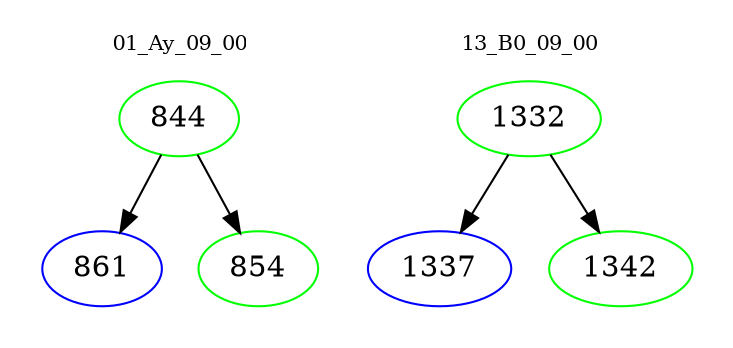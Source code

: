 digraph{
subgraph cluster_0 {
color = white
label = "01_Ay_09_00";
fontsize=10;
T0_844 [label="844", color="green"]
T0_844 -> T0_861 [color="black"]
T0_861 [label="861", color="blue"]
T0_844 -> T0_854 [color="black"]
T0_854 [label="854", color="green"]
}
subgraph cluster_1 {
color = white
label = "13_B0_09_00";
fontsize=10;
T1_1332 [label="1332", color="green"]
T1_1332 -> T1_1337 [color="black"]
T1_1337 [label="1337", color="blue"]
T1_1332 -> T1_1342 [color="black"]
T1_1342 [label="1342", color="green"]
}
}
